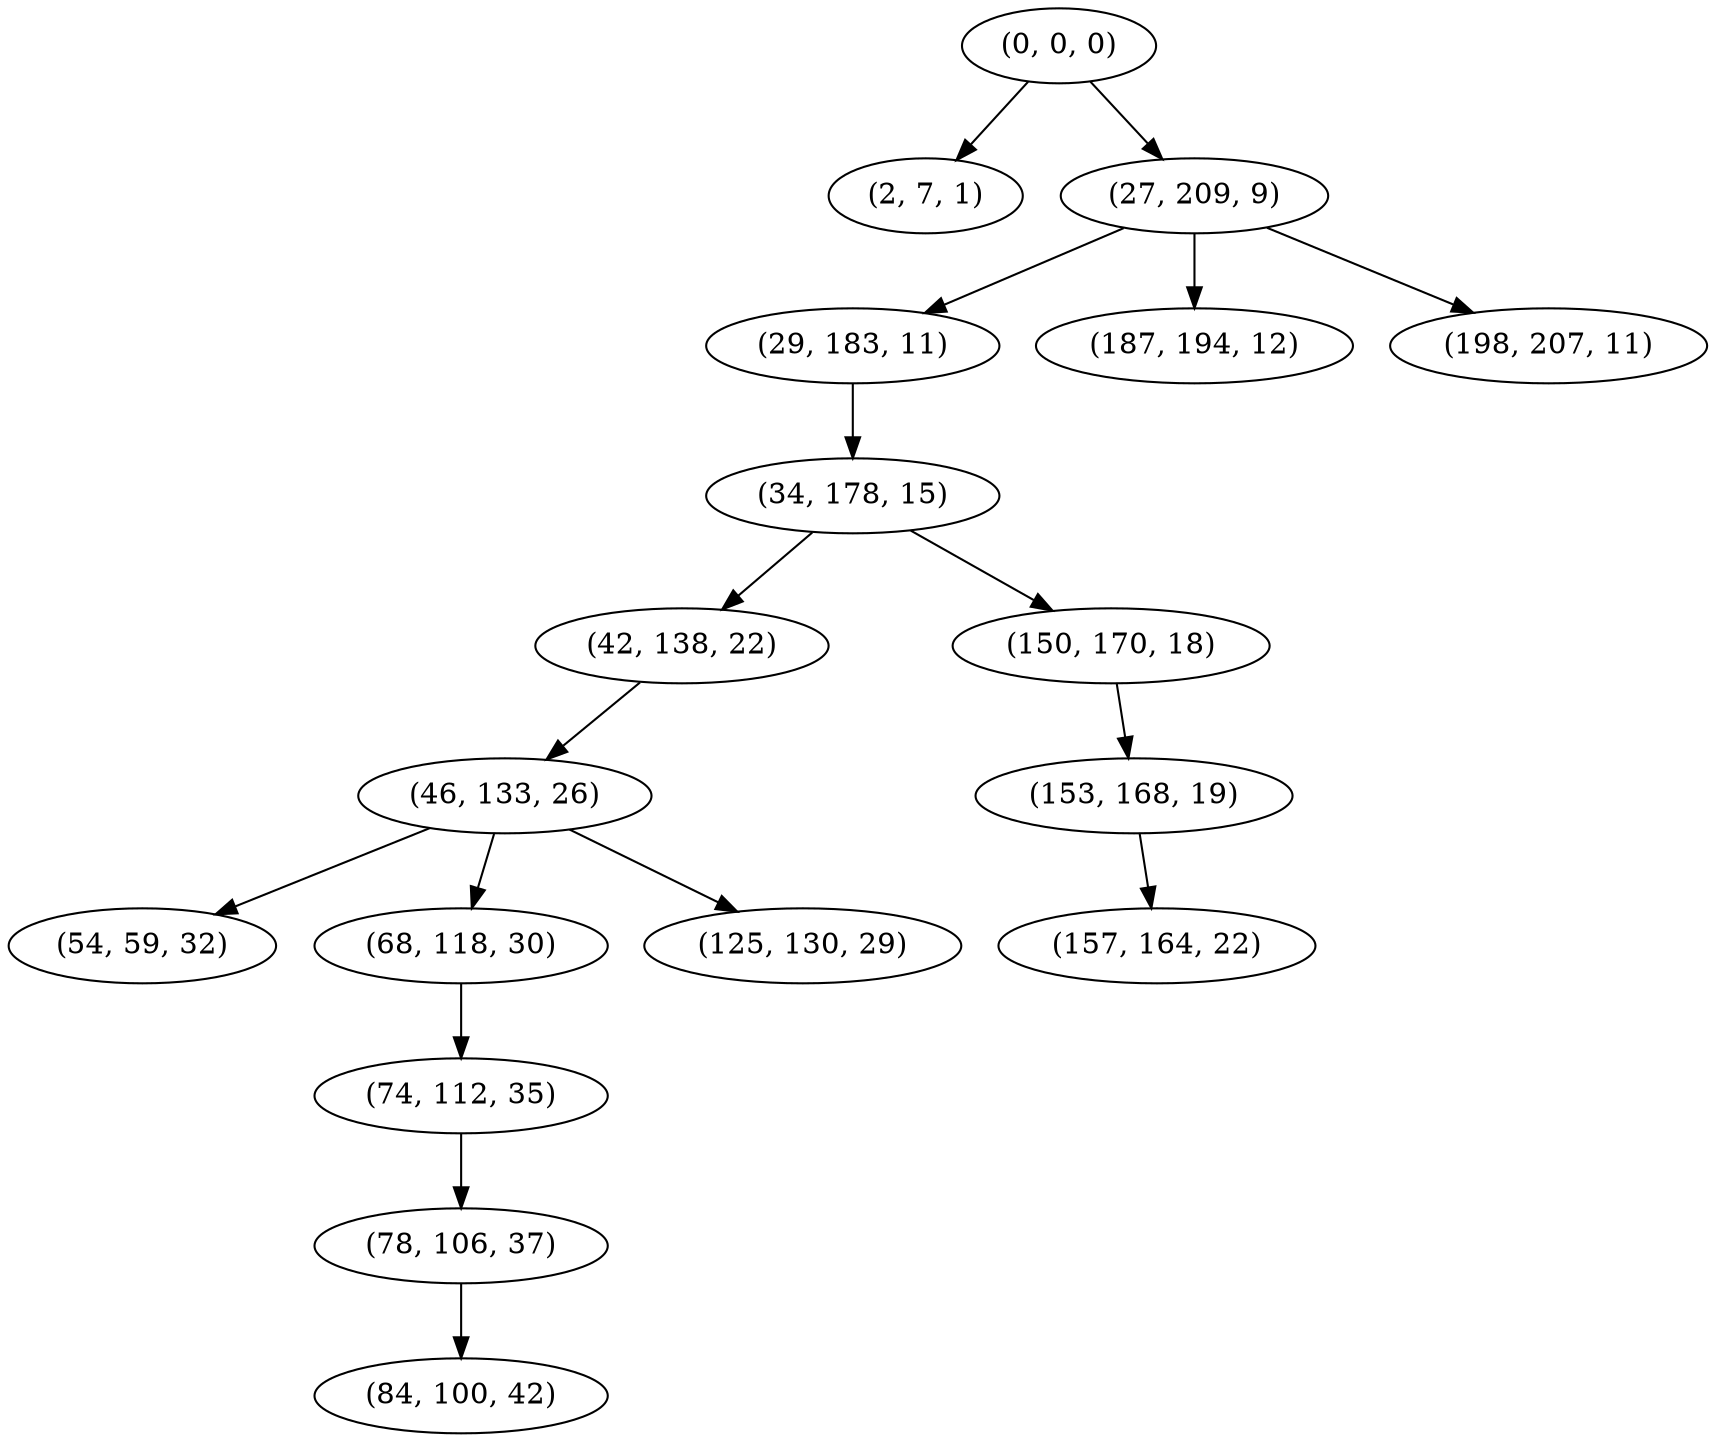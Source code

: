 digraph tree {
    "(0, 0, 0)";
    "(2, 7, 1)";
    "(27, 209, 9)";
    "(29, 183, 11)";
    "(34, 178, 15)";
    "(42, 138, 22)";
    "(46, 133, 26)";
    "(54, 59, 32)";
    "(68, 118, 30)";
    "(74, 112, 35)";
    "(78, 106, 37)";
    "(84, 100, 42)";
    "(125, 130, 29)";
    "(150, 170, 18)";
    "(153, 168, 19)";
    "(157, 164, 22)";
    "(187, 194, 12)";
    "(198, 207, 11)";
    "(0, 0, 0)" -> "(2, 7, 1)";
    "(0, 0, 0)" -> "(27, 209, 9)";
    "(27, 209, 9)" -> "(29, 183, 11)";
    "(27, 209, 9)" -> "(187, 194, 12)";
    "(27, 209, 9)" -> "(198, 207, 11)";
    "(29, 183, 11)" -> "(34, 178, 15)";
    "(34, 178, 15)" -> "(42, 138, 22)";
    "(34, 178, 15)" -> "(150, 170, 18)";
    "(42, 138, 22)" -> "(46, 133, 26)";
    "(46, 133, 26)" -> "(54, 59, 32)";
    "(46, 133, 26)" -> "(68, 118, 30)";
    "(46, 133, 26)" -> "(125, 130, 29)";
    "(68, 118, 30)" -> "(74, 112, 35)";
    "(74, 112, 35)" -> "(78, 106, 37)";
    "(78, 106, 37)" -> "(84, 100, 42)";
    "(150, 170, 18)" -> "(153, 168, 19)";
    "(153, 168, 19)" -> "(157, 164, 22)";
}
